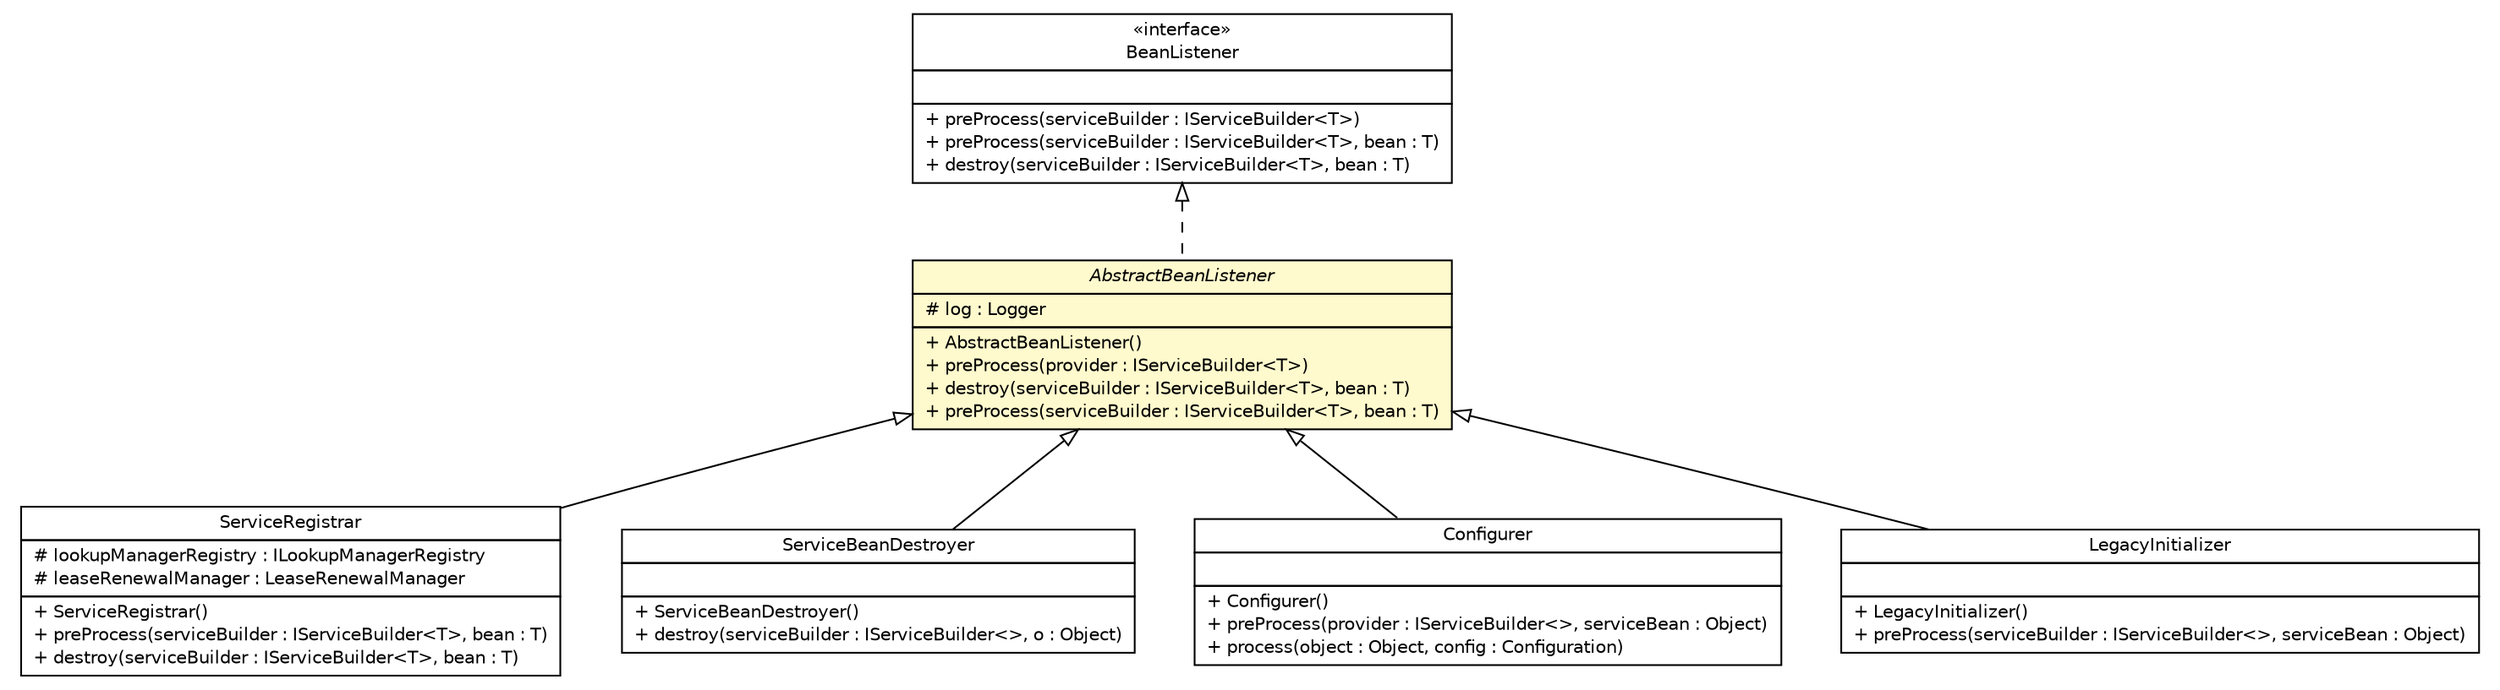 #!/usr/local/bin/dot
#
# Class diagram 
# Generated by UMLGraph version R5_6 (http://www.umlgraph.org/)
#

digraph G {
	edge [fontname="Helvetica",fontsize=10,labelfontname="Helvetica",labelfontsize=10];
	node [fontname="Helvetica",fontsize=10,shape=plaintext];
	nodesep=0.25;
	ranksep=0.5;
	// sorcer.core.service.ServiceRegistrar
	c86009 [label=<<table title="sorcer.core.service.ServiceRegistrar" border="0" cellborder="1" cellspacing="0" cellpadding="2" port="p" href="../core/service/ServiceRegistrar.html">
		<tr><td><table border="0" cellspacing="0" cellpadding="1">
<tr><td align="center" balign="center"> ServiceRegistrar </td></tr>
		</table></td></tr>
		<tr><td><table border="0" cellspacing="0" cellpadding="1">
<tr><td align="left" balign="left"> # lookupManagerRegistry : ILookupManagerRegistry </td></tr>
<tr><td align="left" balign="left"> # leaseRenewalManager : LeaseRenewalManager </td></tr>
		</table></td></tr>
		<tr><td><table border="0" cellspacing="0" cellpadding="1">
<tr><td align="left" balign="left"> + ServiceRegistrar() </td></tr>
<tr><td align="left" balign="left"> + preProcess(serviceBuilder : IServiceBuilder&lt;T&gt;, bean : T) </td></tr>
<tr><td align="left" balign="left"> + destroy(serviceBuilder : IServiceBuilder&lt;T&gt;, bean : T) </td></tr>
		</table></td></tr>
		</table>>, URL="../core/service/ServiceRegistrar.html", fontname="Helvetica", fontcolor="black", fontsize=10.0];
	// sorcer.core.service.ServiceBeanDestroyer
	c86015 [label=<<table title="sorcer.core.service.ServiceBeanDestroyer" border="0" cellborder="1" cellspacing="0" cellpadding="2" port="p" href="../core/service/ServiceBeanDestroyer.html">
		<tr><td><table border="0" cellspacing="0" cellpadding="1">
<tr><td align="center" balign="center"> ServiceBeanDestroyer </td></tr>
		</table></td></tr>
		<tr><td><table border="0" cellspacing="0" cellpadding="1">
<tr><td align="left" balign="left">  </td></tr>
		</table></td></tr>
		<tr><td><table border="0" cellspacing="0" cellpadding="1">
<tr><td align="left" balign="left"> + ServiceBeanDestroyer() </td></tr>
<tr><td align="left" balign="left"> + destroy(serviceBuilder : IServiceBuilder&lt;&gt;, o : Object) </td></tr>
		</table></td></tr>
		</table>>, URL="../core/service/ServiceBeanDestroyer.html", fontname="Helvetica", fontcolor="black", fontsize=10.0];
	// sorcer.core.service.Configurer
	c86017 [label=<<table title="sorcer.core.service.Configurer" border="0" cellborder="1" cellspacing="0" cellpadding="2" port="p" href="../core/service/Configurer.html">
		<tr><td><table border="0" cellspacing="0" cellpadding="1">
<tr><td align="center" balign="center"> Configurer </td></tr>
		</table></td></tr>
		<tr><td><table border="0" cellspacing="0" cellpadding="1">
<tr><td align="left" balign="left">  </td></tr>
		</table></td></tr>
		<tr><td><table border="0" cellspacing="0" cellpadding="1">
<tr><td align="left" balign="left"> + Configurer() </td></tr>
<tr><td align="left" balign="left"> + preProcess(provider : IServiceBuilder&lt;&gt;, serviceBean : Object) </td></tr>
<tr><td align="left" balign="left"> + process(object : Object, config : Configuration) </td></tr>
		</table></td></tr>
		</table>>, URL="../core/service/Configurer.html", fontname="Helvetica", fontcolor="black", fontsize=10.0];
	// sorcer.config.AbstractBeanListener
	c86020 [label=<<table title="sorcer.config.AbstractBeanListener" border="0" cellborder="1" cellspacing="0" cellpadding="2" port="p" bgcolor="lemonChiffon" href="./AbstractBeanListener.html">
		<tr><td><table border="0" cellspacing="0" cellpadding="1">
<tr><td align="center" balign="center"><font face="Helvetica-Oblique"> AbstractBeanListener </font></td></tr>
		</table></td></tr>
		<tr><td><table border="0" cellspacing="0" cellpadding="1">
<tr><td align="left" balign="left"> # log : Logger </td></tr>
		</table></td></tr>
		<tr><td><table border="0" cellspacing="0" cellpadding="1">
<tr><td align="left" balign="left"> + AbstractBeanListener() </td></tr>
<tr><td align="left" balign="left"> + preProcess(provider : IServiceBuilder&lt;T&gt;) </td></tr>
<tr><td align="left" balign="left"> + destroy(serviceBuilder : IServiceBuilder&lt;T&gt;, bean : T) </td></tr>
<tr><td align="left" balign="left"> + preProcess(serviceBuilder : IServiceBuilder&lt;T&gt;, bean : T) </td></tr>
		</table></td></tr>
		</table>>, URL="./AbstractBeanListener.html", fontname="Helvetica", fontcolor="black", fontsize=10.0];
	// sorcer.config.BeanListener
	c86024 [label=<<table title="sorcer.config.BeanListener" border="0" cellborder="1" cellspacing="0" cellpadding="2" port="p" href="./BeanListener.html">
		<tr><td><table border="0" cellspacing="0" cellpadding="1">
<tr><td align="center" balign="center"> &#171;interface&#187; </td></tr>
<tr><td align="center" balign="center"> BeanListener </td></tr>
		</table></td></tr>
		<tr><td><table border="0" cellspacing="0" cellpadding="1">
<tr><td align="left" balign="left">  </td></tr>
		</table></td></tr>
		<tr><td><table border="0" cellspacing="0" cellpadding="1">
<tr><td align="left" balign="left"> + preProcess(serviceBuilder : IServiceBuilder&lt;T&gt;) </td></tr>
<tr><td align="left" balign="left"> + preProcess(serviceBuilder : IServiceBuilder&lt;T&gt;, bean : T) </td></tr>
<tr><td align="left" balign="left"> + destroy(serviceBuilder : IServiceBuilder&lt;T&gt;, bean : T) </td></tr>
		</table></td></tr>
		</table>>, URL="./BeanListener.html", fontname="Helvetica", fontcolor="black", fontsize=10.0];
	// sorcer.core.provider.container.LegacyInitializer
	c86056 [label=<<table title="sorcer.core.provider.container.LegacyInitializer" border="0" cellborder="1" cellspacing="0" cellpadding="2" port="p" href="../core/provider/container/LegacyInitializer.html">
		<tr><td><table border="0" cellspacing="0" cellpadding="1">
<tr><td align="center" balign="center"> LegacyInitializer </td></tr>
		</table></td></tr>
		<tr><td><table border="0" cellspacing="0" cellpadding="1">
<tr><td align="left" balign="left">  </td></tr>
		</table></td></tr>
		<tr><td><table border="0" cellspacing="0" cellpadding="1">
<tr><td align="left" balign="left"> + LegacyInitializer() </td></tr>
<tr><td align="left" balign="left"> + preProcess(serviceBuilder : IServiceBuilder&lt;&gt;, serviceBean : Object) </td></tr>
		</table></td></tr>
		</table>>, URL="../core/provider/container/LegacyInitializer.html", fontname="Helvetica", fontcolor="black", fontsize=10.0];
	//sorcer.core.service.ServiceRegistrar extends sorcer.config.AbstractBeanListener
	c86020:p -> c86009:p [dir=back,arrowtail=empty];
	//sorcer.core.service.ServiceBeanDestroyer extends sorcer.config.AbstractBeanListener
	c86020:p -> c86015:p [dir=back,arrowtail=empty];
	//sorcer.core.service.Configurer extends sorcer.config.AbstractBeanListener
	c86020:p -> c86017:p [dir=back,arrowtail=empty];
	//sorcer.config.AbstractBeanListener implements sorcer.config.BeanListener
	c86024:p -> c86020:p [dir=back,arrowtail=empty,style=dashed];
	//sorcer.core.provider.container.LegacyInitializer extends sorcer.config.AbstractBeanListener
	c86020:p -> c86056:p [dir=back,arrowtail=empty];
}

